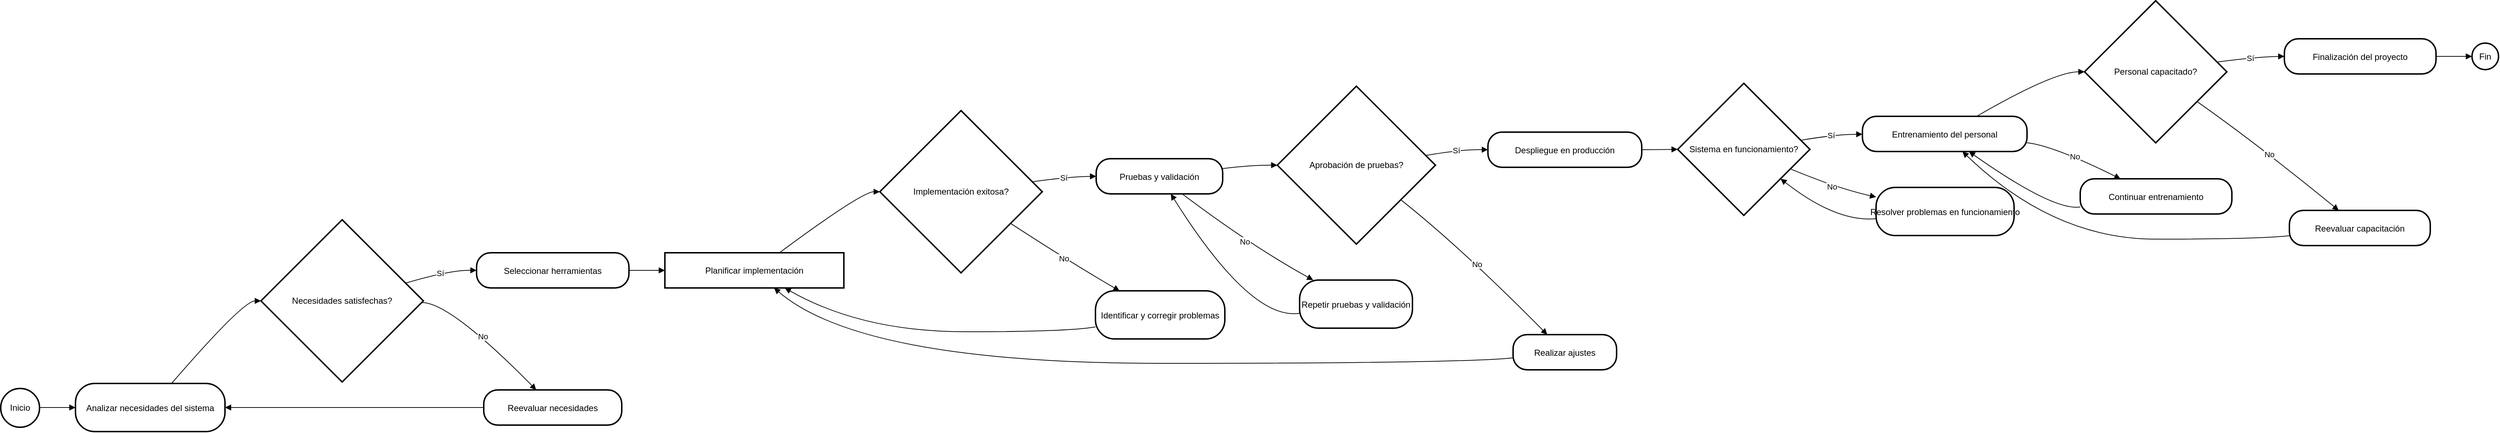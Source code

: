 <mxfile version="24.7.16">
  <diagram name="Página-1" id="7HHkv8Iho1S9iVRRaGcc">
    <mxGraphModel>
      <root>
        <mxCell id="0" />
        <mxCell id="1" parent="0" />
        <mxCell id="2" value="Inicio" style="ellipse;aspect=fixed;strokeWidth=2;whiteSpace=wrap;" vertex="1" parent="1">
          <mxGeometry x="8" y="548" width="54" height="54" as="geometry" />
        </mxCell>
        <mxCell id="3" value="Analizar necesidades del sistema" style="rounded=1;arcSize=40;strokeWidth=2" vertex="1" parent="1">
          <mxGeometry x="112" y="541" width="208" height="67" as="geometry" />
        </mxCell>
        <mxCell id="4" value="Necesidades satisfechas?" style="rhombus;strokeWidth=2;whiteSpace=wrap;" vertex="1" parent="1">
          <mxGeometry x="370" y="313" width="226" height="226" as="geometry" />
        </mxCell>
        <mxCell id="5" value="Seleccionar herramientas" style="rounded=1;arcSize=40;strokeWidth=2" vertex="1" parent="1">
          <mxGeometry x="670" y="359" width="212" height="49" as="geometry" />
        </mxCell>
        <mxCell id="6" value="Planificar implementación" style="whiteSpace=wrap;strokeWidth=2;" vertex="1" parent="1">
          <mxGeometry x="932" y="359" width="249" height="49" as="geometry" />
        </mxCell>
        <mxCell id="7" value="Implementación exitosa?" style="rhombus;strokeWidth=2;whiteSpace=wrap;" vertex="1" parent="1">
          <mxGeometry x="1231" y="161" width="226" height="226" as="geometry" />
        </mxCell>
        <mxCell id="8" value="Pruebas y validación" style="rounded=1;arcSize=40;strokeWidth=2" vertex="1" parent="1">
          <mxGeometry x="1532" y="228" width="176" height="49" as="geometry" />
        </mxCell>
        <mxCell id="9" value="Aprobación de pruebas?" style="rhombus;strokeWidth=2;whiteSpace=wrap;" vertex="1" parent="1">
          <mxGeometry x="1784" y="127" width="220" height="220" as="geometry" />
        </mxCell>
        <mxCell id="10" value="Despliegue en producción" style="rounded=1;arcSize=40;strokeWidth=2" vertex="1" parent="1">
          <mxGeometry x="2077" y="191" width="214" height="49" as="geometry" />
        </mxCell>
        <mxCell id="11" value="Sistema en funcionamiento?" style="rhombus;strokeWidth=2;whiteSpace=wrap;" vertex="1" parent="1">
          <mxGeometry x="2341" y="123" width="184" height="184" as="geometry" />
        </mxCell>
        <mxCell id="12" value="Entrenamiento del personal" style="rounded=1;arcSize=40;strokeWidth=2" vertex="1" parent="1">
          <mxGeometry x="2598" y="169" width="229" height="49" as="geometry" />
        </mxCell>
        <mxCell id="13" value="Personal capacitado?" style="rhombus;strokeWidth=2;whiteSpace=wrap;" vertex="1" parent="1">
          <mxGeometry x="2907" y="8" width="198" height="198" as="geometry" />
        </mxCell>
        <mxCell id="14" value="Finalización del proyecto" style="rounded=1;arcSize=40;strokeWidth=2" vertex="1" parent="1">
          <mxGeometry x="3185" y="61" width="211" height="49" as="geometry" />
        </mxCell>
        <mxCell id="15" value="Reevaluar necesidades" style="rounded=1;arcSize=40;strokeWidth=2" vertex="1" parent="1">
          <mxGeometry x="680" y="550" width="192" height="49" as="geometry" />
        </mxCell>
        <mxCell id="16" value="Identificar y corregir problemas" style="rounded=1;arcSize=40;strokeWidth=2" vertex="1" parent="1">
          <mxGeometry x="1531" y="412" width="180" height="67" as="geometry" />
        </mxCell>
        <mxCell id="17" value="Repetir pruebas y validación" style="rounded=1;arcSize=40;strokeWidth=2" vertex="1" parent="1">
          <mxGeometry x="1815" y="397" width="157" height="67" as="geometry" />
        </mxCell>
        <mxCell id="18" value="Realizar ajustes" style="rounded=1;arcSize=40;strokeWidth=2" vertex="1" parent="1">
          <mxGeometry x="2112" y="473" width="144" height="49" as="geometry" />
        </mxCell>
        <mxCell id="19" value="Resolver problemas en funcionamiento" style="rounded=1;arcSize=40;strokeWidth=2" vertex="1" parent="1">
          <mxGeometry x="2617" y="268" width="192" height="67" as="geometry" />
        </mxCell>
        <mxCell id="20" value="Continuar entrenamiento" style="rounded=1;arcSize=40;strokeWidth=2" vertex="1" parent="1">
          <mxGeometry x="2901" y="256" width="211" height="49" as="geometry" />
        </mxCell>
        <mxCell id="21" value="Reevaluar capacitación" style="rounded=1;arcSize=40;strokeWidth=2" vertex="1" parent="1">
          <mxGeometry x="3192" y="300" width="196" height="49" as="geometry" />
        </mxCell>
        <mxCell id="22" value="Fin" style="ellipse;aspect=fixed;strokeWidth=2;whiteSpace=wrap;" vertex="1" parent="1">
          <mxGeometry x="3446" y="67" width="37" height="37" as="geometry" />
        </mxCell>
        <mxCell id="23" value="" style="curved=1;startArrow=none;endArrow=block;exitX=1;exitY=0.49;entryX=0;entryY=0.5;" edge="1" parent="1" source="2" target="3">
          <mxGeometry relative="1" as="geometry">
            <Array as="points" />
          </mxGeometry>
        </mxCell>
        <mxCell id="24" value="" style="curved=1;startArrow=none;endArrow=block;exitX=0.64;exitY=0.01;entryX=0;entryY=0.5;" edge="1" parent="1" source="3" target="4">
          <mxGeometry relative="1" as="geometry">
            <Array as="points">
              <mxPoint x="345" y="426" />
            </Array>
          </mxGeometry>
        </mxCell>
        <mxCell id="25" value="Sí" style="curved=1;startArrow=none;endArrow=block;exitX=1;exitY=0.36;entryX=0;entryY=0.5;" edge="1" parent="1" source="4" target="5">
          <mxGeometry relative="1" as="geometry">
            <Array as="points">
              <mxPoint x="633" y="383" />
            </Array>
          </mxGeometry>
        </mxCell>
        <mxCell id="26" value="" style="curved=1;startArrow=none;endArrow=block;exitX=1;exitY=0.5;entryX=0;entryY=0.5;" edge="1" parent="1" source="5" target="6">
          <mxGeometry relative="1" as="geometry">
            <Array as="points" />
          </mxGeometry>
        </mxCell>
        <mxCell id="27" value="" style="curved=1;startArrow=none;endArrow=block;exitX=0.64;exitY=0;entryX=0;entryY=0.5;" edge="1" parent="1" source="6" target="7">
          <mxGeometry relative="1" as="geometry">
            <Array as="points">
              <mxPoint x="1206" y="274" />
            </Array>
          </mxGeometry>
        </mxCell>
        <mxCell id="28" value="Sí" style="curved=1;startArrow=none;endArrow=block;exitX=1;exitY=0.43;entryX=0;entryY=0.5;" edge="1" parent="1" source="7" target="8">
          <mxGeometry relative="1" as="geometry">
            <Array as="points">
              <mxPoint x="1494" y="253" />
            </Array>
          </mxGeometry>
        </mxCell>
        <mxCell id="29" value="" style="curved=1;startArrow=none;endArrow=block;exitX=1;exitY=0.28;entryX=0;entryY=0.5;" edge="1" parent="1" source="8" target="9">
          <mxGeometry relative="1" as="geometry">
            <Array as="points">
              <mxPoint x="1747" y="237" />
            </Array>
          </mxGeometry>
        </mxCell>
        <mxCell id="30" value="Sí" style="curved=1;startArrow=none;endArrow=block;exitX=1;exitY=0.43;entryX=0;entryY=0.5;" edge="1" parent="1" source="9" target="10">
          <mxGeometry relative="1" as="geometry">
            <Array as="points">
              <mxPoint x="2040" y="215" />
            </Array>
          </mxGeometry>
        </mxCell>
        <mxCell id="31" value="" style="curved=1;startArrow=none;endArrow=block;exitX=1;exitY=0.5;entryX=0;entryY=0.5;" edge="1" parent="1" source="10" target="11">
          <mxGeometry relative="1" as="geometry">
            <Array as="points" />
          </mxGeometry>
        </mxCell>
        <mxCell id="32" value="Sí" style="curved=1;startArrow=none;endArrow=block;exitX=1;exitY=0.42;entryX=0;entryY=0.51;" edge="1" parent="1" source="11" target="12">
          <mxGeometry relative="1" as="geometry">
            <Array as="points">
              <mxPoint x="2562" y="194" />
            </Array>
          </mxGeometry>
        </mxCell>
        <mxCell id="33" value="" style="curved=1;startArrow=none;endArrow=block;exitX=0.69;exitY=0.01;entryX=0;entryY=0.5;" edge="1" parent="1" source="12" target="13">
          <mxGeometry relative="1" as="geometry">
            <Array as="points">
              <mxPoint x="2864" y="107" />
            </Array>
          </mxGeometry>
        </mxCell>
        <mxCell id="34" value="Sí" style="curved=1;startArrow=none;endArrow=block;exitX=1;exitY=0.42;entryX=0;entryY=0.5;" edge="1" parent="1" source="13" target="14">
          <mxGeometry relative="1" as="geometry">
            <Array as="points">
              <mxPoint x="3148" y="86" />
            </Array>
          </mxGeometry>
        </mxCell>
        <mxCell id="35" value="No" style="curved=1;startArrow=none;endArrow=block;exitX=1;exitY=0.51;entryX=0.38;entryY=0;" edge="1" parent="1" source="4" target="15">
          <mxGeometry relative="1" as="geometry">
            <Array as="points">
              <mxPoint x="633" y="428" />
            </Array>
          </mxGeometry>
        </mxCell>
        <mxCell id="36" value="" style="curved=1;startArrow=none;endArrow=block;exitX=0;exitY=0.5;entryX=1;entryY=0.5;" edge="1" parent="1" source="15" target="3">
          <mxGeometry relative="1" as="geometry">
            <Array as="points" />
          </mxGeometry>
        </mxCell>
        <mxCell id="37" value="No" style="curved=1;startArrow=none;endArrow=block;exitX=1;exitY=0.82;entryX=0.18;entryY=-0.01;" edge="1" parent="1" source="7" target="16">
          <mxGeometry relative="1" as="geometry">
            <Array as="points">
              <mxPoint x="1494" y="371" />
            </Array>
          </mxGeometry>
        </mxCell>
        <mxCell id="38" value="" style="curved=1;startArrow=none;endArrow=block;exitX=0;exitY=0.75;entryX=0.67;entryY=1;" edge="1" parent="1" source="16" target="6">
          <mxGeometry relative="1" as="geometry">
            <Array as="points">
              <mxPoint x="1494" y="469" />
              <mxPoint x="1206" y="469" />
            </Array>
          </mxGeometry>
        </mxCell>
        <mxCell id="39" value="No" style="curved=1;startArrow=none;endArrow=block;exitX=0.68;exitY=1;entryX=0.12;entryY=0;" edge="1" parent="1" source="8" target="17">
          <mxGeometry relative="1" as="geometry">
            <Array as="points">
              <mxPoint x="1747" y="349" />
            </Array>
          </mxGeometry>
        </mxCell>
        <mxCell id="40" value="" style="curved=1;startArrow=none;endArrow=block;exitX=0;exitY=0.69;entryX=0.59;entryY=1;" edge="1" parent="1" source="17" target="8">
          <mxGeometry relative="1" as="geometry">
            <Array as="points">
              <mxPoint x="1747" y="454" />
            </Array>
          </mxGeometry>
        </mxCell>
        <mxCell id="41" value="No" style="curved=1;startArrow=none;endArrow=block;exitX=1;exitY=0.89;entryX=0.33;entryY=0;" edge="1" parent="1" source="9" target="18">
          <mxGeometry relative="1" as="geometry">
            <Array as="points">
              <mxPoint x="2040" y="352" />
            </Array>
          </mxGeometry>
        </mxCell>
        <mxCell id="42" value="" style="curved=1;startArrow=none;endArrow=block;exitX=0;exitY=0.66;entryX=0.61;entryY=1;" edge="1" parent="1" source="18" target="6">
          <mxGeometry relative="1" as="geometry">
            <Array as="points">
              <mxPoint x="2040" y="513" />
              <mxPoint x="1206" y="513" />
            </Array>
          </mxGeometry>
        </mxCell>
        <mxCell id="43" value="No" style="curved=1;startArrow=none;endArrow=block;exitX=1;exitY=0.71;entryX=0;entryY=0.2;" edge="1" parent="1" source="11" target="19">
          <mxGeometry relative="1" as="geometry">
            <Array as="points">
              <mxPoint x="2562" y="269" />
            </Array>
          </mxGeometry>
        </mxCell>
        <mxCell id="44" value="" style="curved=1;startArrow=none;endArrow=block;exitX=0;exitY=0.65;entryX=1;entryY=0.9;" edge="1" parent="1" source="19" target="11">
          <mxGeometry relative="1" as="geometry">
            <Array as="points">
              <mxPoint x="2562" y="317" />
            </Array>
          </mxGeometry>
        </mxCell>
        <mxCell id="45" value="No" style="curved=1;startArrow=none;endArrow=block;exitX=1;exitY=0.75;entryX=0.27;entryY=0.01;" edge="1" parent="1" source="12" target="20">
          <mxGeometry relative="1" as="geometry">
            <Array as="points">
              <mxPoint x="2864" y="210" />
            </Array>
          </mxGeometry>
        </mxCell>
        <mxCell id="46" value="" style="curved=1;startArrow=none;endArrow=block;exitX=0;exitY=0.8;entryX=0.65;entryY=1.01;" edge="1" parent="1" source="20" target="12">
          <mxGeometry relative="1" as="geometry">
            <Array as="points">
              <mxPoint x="2864" y="301" />
            </Array>
          </mxGeometry>
        </mxCell>
        <mxCell id="47" value="No" style="curved=1;startArrow=none;endArrow=block;exitX=1;exitY=0.86;entryX=0.35;entryY=0;" edge="1" parent="1" source="13" target="21">
          <mxGeometry relative="1" as="geometry">
            <Array as="points">
              <mxPoint x="3148" y="208" />
            </Array>
          </mxGeometry>
        </mxCell>
        <mxCell id="48" value="" style="curved=1;startArrow=none;endArrow=block;exitX=0;exitY=0.72;entryX=0.61;entryY=1.01;" edge="1" parent="1" source="21" target="12">
          <mxGeometry relative="1" as="geometry">
            <Array as="points">
              <mxPoint x="3148" y="340" />
              <mxPoint x="2864" y="340" />
            </Array>
          </mxGeometry>
        </mxCell>
        <mxCell id="49" value="" style="curved=1;startArrow=none;endArrow=block;exitX=1;exitY=0.5;entryX=0;entryY=0.5;" edge="1" parent="1" source="14" target="22">
          <mxGeometry relative="1" as="geometry">
            <Array as="points" />
          </mxGeometry>
        </mxCell>
      </root>
    </mxGraphModel>
  </diagram>
</mxfile>
